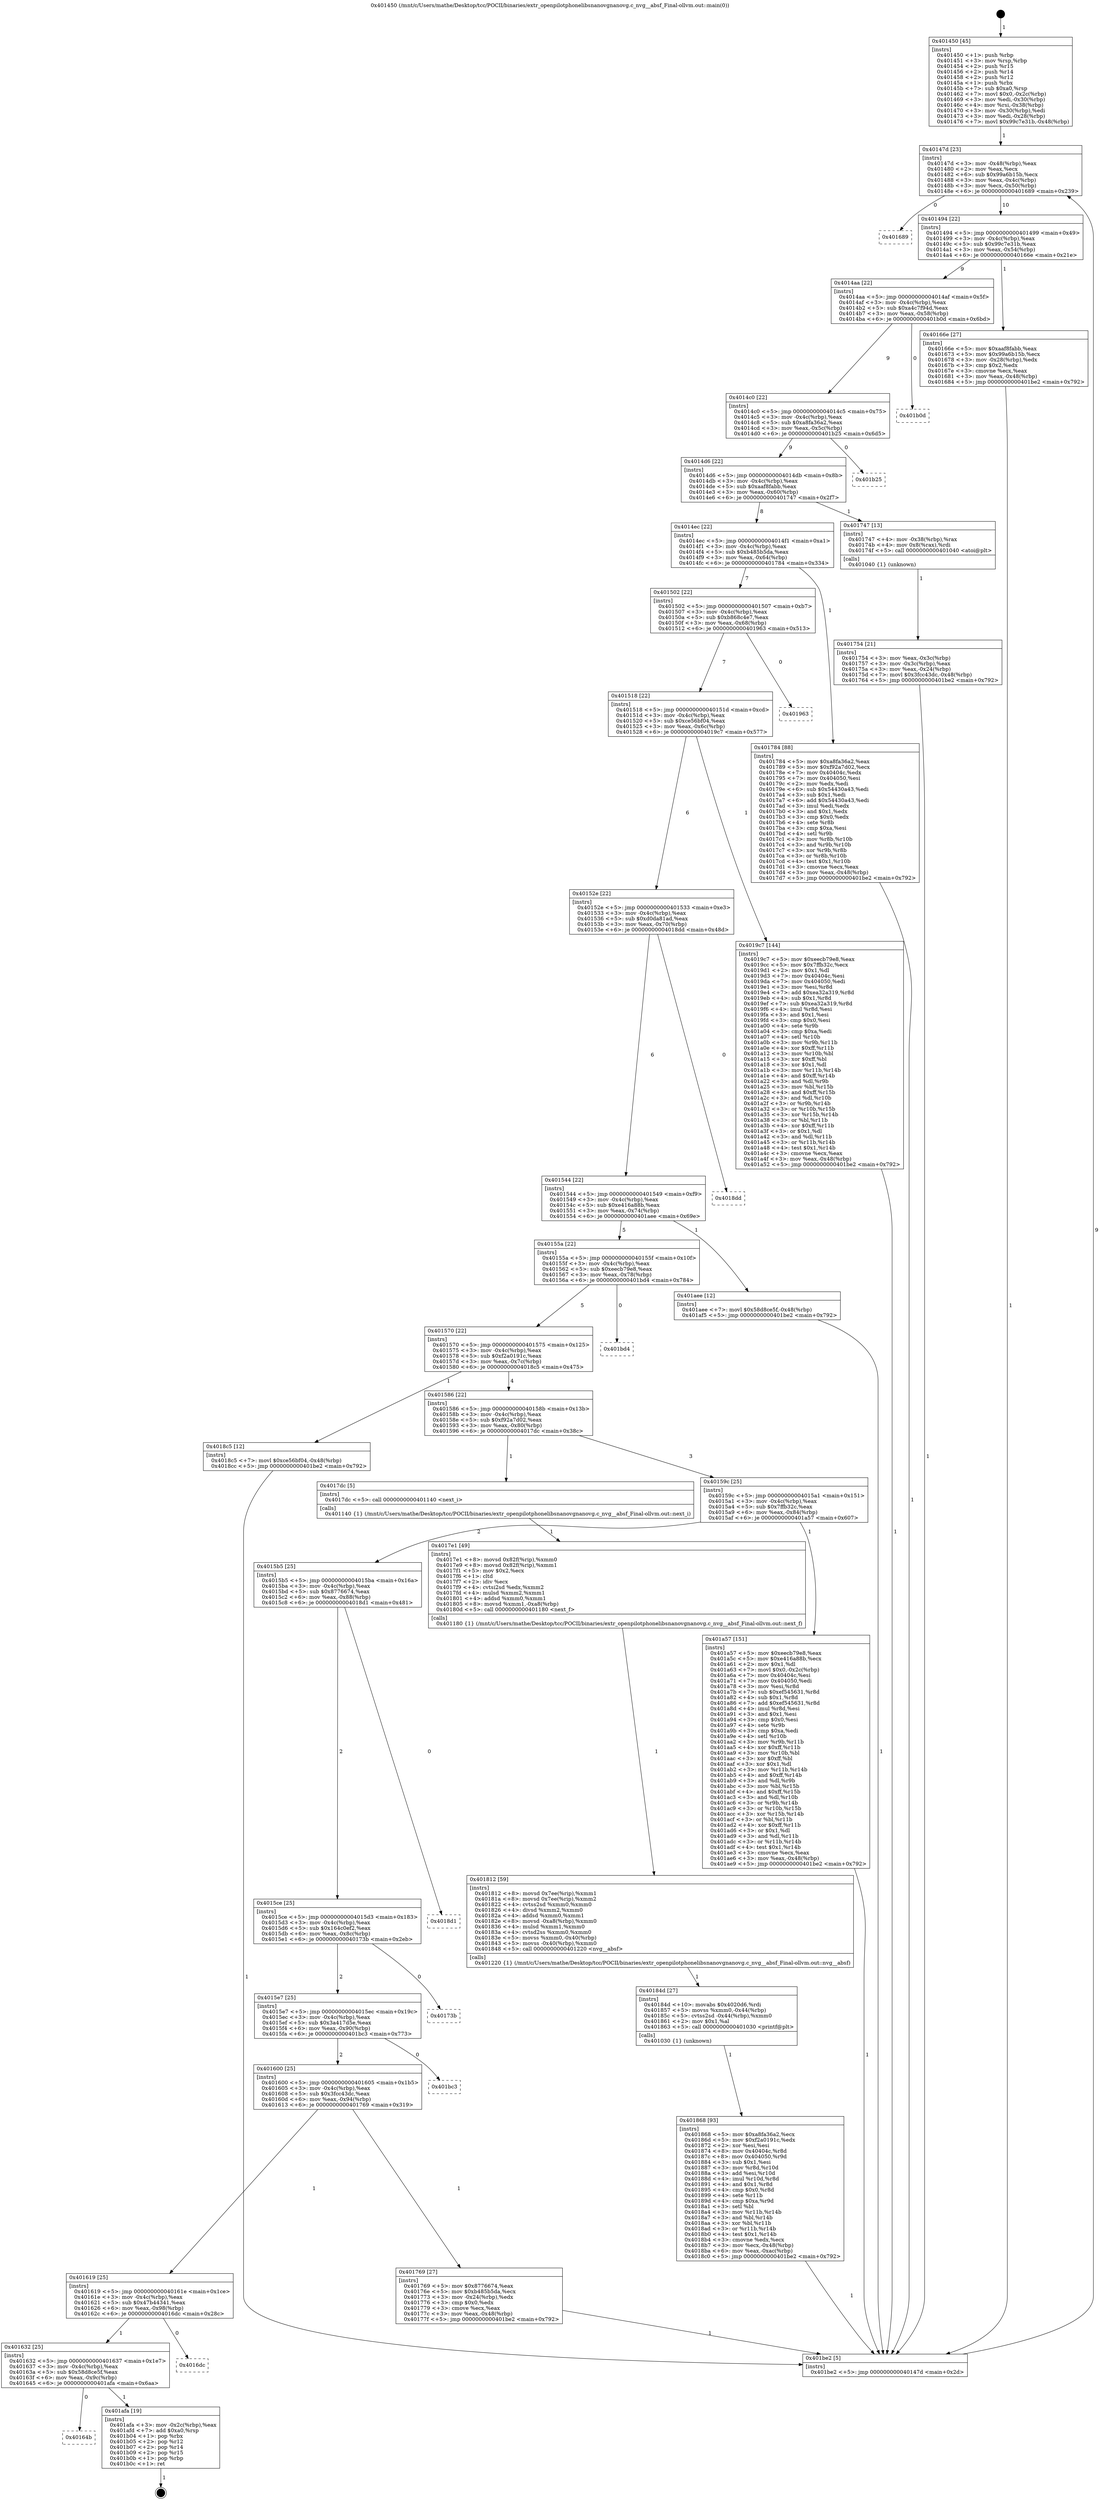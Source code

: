 digraph "0x401450" {
  label = "0x401450 (/mnt/c/Users/mathe/Desktop/tcc/POCII/binaries/extr_openpilotphonelibsnanovgnanovg.c_nvg__absf_Final-ollvm.out::main(0))"
  labelloc = "t"
  node[shape=record]

  Entry [label="",width=0.3,height=0.3,shape=circle,fillcolor=black,style=filled]
  "0x40147d" [label="{
     0x40147d [23]\l
     | [instrs]\l
     &nbsp;&nbsp;0x40147d \<+3\>: mov -0x48(%rbp),%eax\l
     &nbsp;&nbsp;0x401480 \<+2\>: mov %eax,%ecx\l
     &nbsp;&nbsp;0x401482 \<+6\>: sub $0x99a6b15b,%ecx\l
     &nbsp;&nbsp;0x401488 \<+3\>: mov %eax,-0x4c(%rbp)\l
     &nbsp;&nbsp;0x40148b \<+3\>: mov %ecx,-0x50(%rbp)\l
     &nbsp;&nbsp;0x40148e \<+6\>: je 0000000000401689 \<main+0x239\>\l
  }"]
  "0x401689" [label="{
     0x401689\l
  }", style=dashed]
  "0x401494" [label="{
     0x401494 [22]\l
     | [instrs]\l
     &nbsp;&nbsp;0x401494 \<+5\>: jmp 0000000000401499 \<main+0x49\>\l
     &nbsp;&nbsp;0x401499 \<+3\>: mov -0x4c(%rbp),%eax\l
     &nbsp;&nbsp;0x40149c \<+5\>: sub $0x99c7e31b,%eax\l
     &nbsp;&nbsp;0x4014a1 \<+3\>: mov %eax,-0x54(%rbp)\l
     &nbsp;&nbsp;0x4014a4 \<+6\>: je 000000000040166e \<main+0x21e\>\l
  }"]
  Exit [label="",width=0.3,height=0.3,shape=circle,fillcolor=black,style=filled,peripheries=2]
  "0x40166e" [label="{
     0x40166e [27]\l
     | [instrs]\l
     &nbsp;&nbsp;0x40166e \<+5\>: mov $0xaaf8fabb,%eax\l
     &nbsp;&nbsp;0x401673 \<+5\>: mov $0x99a6b15b,%ecx\l
     &nbsp;&nbsp;0x401678 \<+3\>: mov -0x28(%rbp),%edx\l
     &nbsp;&nbsp;0x40167b \<+3\>: cmp $0x2,%edx\l
     &nbsp;&nbsp;0x40167e \<+3\>: cmovne %ecx,%eax\l
     &nbsp;&nbsp;0x401681 \<+3\>: mov %eax,-0x48(%rbp)\l
     &nbsp;&nbsp;0x401684 \<+5\>: jmp 0000000000401be2 \<main+0x792\>\l
  }"]
  "0x4014aa" [label="{
     0x4014aa [22]\l
     | [instrs]\l
     &nbsp;&nbsp;0x4014aa \<+5\>: jmp 00000000004014af \<main+0x5f\>\l
     &nbsp;&nbsp;0x4014af \<+3\>: mov -0x4c(%rbp),%eax\l
     &nbsp;&nbsp;0x4014b2 \<+5\>: sub $0xa4c7f94d,%eax\l
     &nbsp;&nbsp;0x4014b7 \<+3\>: mov %eax,-0x58(%rbp)\l
     &nbsp;&nbsp;0x4014ba \<+6\>: je 0000000000401b0d \<main+0x6bd\>\l
  }"]
  "0x401be2" [label="{
     0x401be2 [5]\l
     | [instrs]\l
     &nbsp;&nbsp;0x401be2 \<+5\>: jmp 000000000040147d \<main+0x2d\>\l
  }"]
  "0x401450" [label="{
     0x401450 [45]\l
     | [instrs]\l
     &nbsp;&nbsp;0x401450 \<+1\>: push %rbp\l
     &nbsp;&nbsp;0x401451 \<+3\>: mov %rsp,%rbp\l
     &nbsp;&nbsp;0x401454 \<+2\>: push %r15\l
     &nbsp;&nbsp;0x401456 \<+2\>: push %r14\l
     &nbsp;&nbsp;0x401458 \<+2\>: push %r12\l
     &nbsp;&nbsp;0x40145a \<+1\>: push %rbx\l
     &nbsp;&nbsp;0x40145b \<+7\>: sub $0xa0,%rsp\l
     &nbsp;&nbsp;0x401462 \<+7\>: movl $0x0,-0x2c(%rbp)\l
     &nbsp;&nbsp;0x401469 \<+3\>: mov %edi,-0x30(%rbp)\l
     &nbsp;&nbsp;0x40146c \<+4\>: mov %rsi,-0x38(%rbp)\l
     &nbsp;&nbsp;0x401470 \<+3\>: mov -0x30(%rbp),%edi\l
     &nbsp;&nbsp;0x401473 \<+3\>: mov %edi,-0x28(%rbp)\l
     &nbsp;&nbsp;0x401476 \<+7\>: movl $0x99c7e31b,-0x48(%rbp)\l
  }"]
  "0x40164b" [label="{
     0x40164b\l
  }", style=dashed]
  "0x401b0d" [label="{
     0x401b0d\l
  }", style=dashed]
  "0x4014c0" [label="{
     0x4014c0 [22]\l
     | [instrs]\l
     &nbsp;&nbsp;0x4014c0 \<+5\>: jmp 00000000004014c5 \<main+0x75\>\l
     &nbsp;&nbsp;0x4014c5 \<+3\>: mov -0x4c(%rbp),%eax\l
     &nbsp;&nbsp;0x4014c8 \<+5\>: sub $0xa8fa36a2,%eax\l
     &nbsp;&nbsp;0x4014cd \<+3\>: mov %eax,-0x5c(%rbp)\l
     &nbsp;&nbsp;0x4014d0 \<+6\>: je 0000000000401b25 \<main+0x6d5\>\l
  }"]
  "0x401afa" [label="{
     0x401afa [19]\l
     | [instrs]\l
     &nbsp;&nbsp;0x401afa \<+3\>: mov -0x2c(%rbp),%eax\l
     &nbsp;&nbsp;0x401afd \<+7\>: add $0xa0,%rsp\l
     &nbsp;&nbsp;0x401b04 \<+1\>: pop %rbx\l
     &nbsp;&nbsp;0x401b05 \<+2\>: pop %r12\l
     &nbsp;&nbsp;0x401b07 \<+2\>: pop %r14\l
     &nbsp;&nbsp;0x401b09 \<+2\>: pop %r15\l
     &nbsp;&nbsp;0x401b0b \<+1\>: pop %rbp\l
     &nbsp;&nbsp;0x401b0c \<+1\>: ret\l
  }"]
  "0x401b25" [label="{
     0x401b25\l
  }", style=dashed]
  "0x4014d6" [label="{
     0x4014d6 [22]\l
     | [instrs]\l
     &nbsp;&nbsp;0x4014d6 \<+5\>: jmp 00000000004014db \<main+0x8b\>\l
     &nbsp;&nbsp;0x4014db \<+3\>: mov -0x4c(%rbp),%eax\l
     &nbsp;&nbsp;0x4014de \<+5\>: sub $0xaaf8fabb,%eax\l
     &nbsp;&nbsp;0x4014e3 \<+3\>: mov %eax,-0x60(%rbp)\l
     &nbsp;&nbsp;0x4014e6 \<+6\>: je 0000000000401747 \<main+0x2f7\>\l
  }"]
  "0x401632" [label="{
     0x401632 [25]\l
     | [instrs]\l
     &nbsp;&nbsp;0x401632 \<+5\>: jmp 0000000000401637 \<main+0x1e7\>\l
     &nbsp;&nbsp;0x401637 \<+3\>: mov -0x4c(%rbp),%eax\l
     &nbsp;&nbsp;0x40163a \<+5\>: sub $0x58d8ce5f,%eax\l
     &nbsp;&nbsp;0x40163f \<+6\>: mov %eax,-0x9c(%rbp)\l
     &nbsp;&nbsp;0x401645 \<+6\>: je 0000000000401afa \<main+0x6aa\>\l
  }"]
  "0x401747" [label="{
     0x401747 [13]\l
     | [instrs]\l
     &nbsp;&nbsp;0x401747 \<+4\>: mov -0x38(%rbp),%rax\l
     &nbsp;&nbsp;0x40174b \<+4\>: mov 0x8(%rax),%rdi\l
     &nbsp;&nbsp;0x40174f \<+5\>: call 0000000000401040 \<atoi@plt\>\l
     | [calls]\l
     &nbsp;&nbsp;0x401040 \{1\} (unknown)\l
  }"]
  "0x4014ec" [label="{
     0x4014ec [22]\l
     | [instrs]\l
     &nbsp;&nbsp;0x4014ec \<+5\>: jmp 00000000004014f1 \<main+0xa1\>\l
     &nbsp;&nbsp;0x4014f1 \<+3\>: mov -0x4c(%rbp),%eax\l
     &nbsp;&nbsp;0x4014f4 \<+5\>: sub $0xb485b5da,%eax\l
     &nbsp;&nbsp;0x4014f9 \<+3\>: mov %eax,-0x64(%rbp)\l
     &nbsp;&nbsp;0x4014fc \<+6\>: je 0000000000401784 \<main+0x334\>\l
  }"]
  "0x401754" [label="{
     0x401754 [21]\l
     | [instrs]\l
     &nbsp;&nbsp;0x401754 \<+3\>: mov %eax,-0x3c(%rbp)\l
     &nbsp;&nbsp;0x401757 \<+3\>: mov -0x3c(%rbp),%eax\l
     &nbsp;&nbsp;0x40175a \<+3\>: mov %eax,-0x24(%rbp)\l
     &nbsp;&nbsp;0x40175d \<+7\>: movl $0x3fcc43dc,-0x48(%rbp)\l
     &nbsp;&nbsp;0x401764 \<+5\>: jmp 0000000000401be2 \<main+0x792\>\l
  }"]
  "0x4016dc" [label="{
     0x4016dc\l
  }", style=dashed]
  "0x401784" [label="{
     0x401784 [88]\l
     | [instrs]\l
     &nbsp;&nbsp;0x401784 \<+5\>: mov $0xa8fa36a2,%eax\l
     &nbsp;&nbsp;0x401789 \<+5\>: mov $0xf92a7d02,%ecx\l
     &nbsp;&nbsp;0x40178e \<+7\>: mov 0x40404c,%edx\l
     &nbsp;&nbsp;0x401795 \<+7\>: mov 0x404050,%esi\l
     &nbsp;&nbsp;0x40179c \<+2\>: mov %edx,%edi\l
     &nbsp;&nbsp;0x40179e \<+6\>: sub $0x54430a43,%edi\l
     &nbsp;&nbsp;0x4017a4 \<+3\>: sub $0x1,%edi\l
     &nbsp;&nbsp;0x4017a7 \<+6\>: add $0x54430a43,%edi\l
     &nbsp;&nbsp;0x4017ad \<+3\>: imul %edi,%edx\l
     &nbsp;&nbsp;0x4017b0 \<+3\>: and $0x1,%edx\l
     &nbsp;&nbsp;0x4017b3 \<+3\>: cmp $0x0,%edx\l
     &nbsp;&nbsp;0x4017b6 \<+4\>: sete %r8b\l
     &nbsp;&nbsp;0x4017ba \<+3\>: cmp $0xa,%esi\l
     &nbsp;&nbsp;0x4017bd \<+4\>: setl %r9b\l
     &nbsp;&nbsp;0x4017c1 \<+3\>: mov %r8b,%r10b\l
     &nbsp;&nbsp;0x4017c4 \<+3\>: and %r9b,%r10b\l
     &nbsp;&nbsp;0x4017c7 \<+3\>: xor %r9b,%r8b\l
     &nbsp;&nbsp;0x4017ca \<+3\>: or %r8b,%r10b\l
     &nbsp;&nbsp;0x4017cd \<+4\>: test $0x1,%r10b\l
     &nbsp;&nbsp;0x4017d1 \<+3\>: cmovne %ecx,%eax\l
     &nbsp;&nbsp;0x4017d4 \<+3\>: mov %eax,-0x48(%rbp)\l
     &nbsp;&nbsp;0x4017d7 \<+5\>: jmp 0000000000401be2 \<main+0x792\>\l
  }"]
  "0x401502" [label="{
     0x401502 [22]\l
     | [instrs]\l
     &nbsp;&nbsp;0x401502 \<+5\>: jmp 0000000000401507 \<main+0xb7\>\l
     &nbsp;&nbsp;0x401507 \<+3\>: mov -0x4c(%rbp),%eax\l
     &nbsp;&nbsp;0x40150a \<+5\>: sub $0xb868c4e7,%eax\l
     &nbsp;&nbsp;0x40150f \<+3\>: mov %eax,-0x68(%rbp)\l
     &nbsp;&nbsp;0x401512 \<+6\>: je 0000000000401963 \<main+0x513\>\l
  }"]
  "0x401868" [label="{
     0x401868 [93]\l
     | [instrs]\l
     &nbsp;&nbsp;0x401868 \<+5\>: mov $0xa8fa36a2,%ecx\l
     &nbsp;&nbsp;0x40186d \<+5\>: mov $0xf2a0191c,%edx\l
     &nbsp;&nbsp;0x401872 \<+2\>: xor %esi,%esi\l
     &nbsp;&nbsp;0x401874 \<+8\>: mov 0x40404c,%r8d\l
     &nbsp;&nbsp;0x40187c \<+8\>: mov 0x404050,%r9d\l
     &nbsp;&nbsp;0x401884 \<+3\>: sub $0x1,%esi\l
     &nbsp;&nbsp;0x401887 \<+3\>: mov %r8d,%r10d\l
     &nbsp;&nbsp;0x40188a \<+3\>: add %esi,%r10d\l
     &nbsp;&nbsp;0x40188d \<+4\>: imul %r10d,%r8d\l
     &nbsp;&nbsp;0x401891 \<+4\>: and $0x1,%r8d\l
     &nbsp;&nbsp;0x401895 \<+4\>: cmp $0x0,%r8d\l
     &nbsp;&nbsp;0x401899 \<+4\>: sete %r11b\l
     &nbsp;&nbsp;0x40189d \<+4\>: cmp $0xa,%r9d\l
     &nbsp;&nbsp;0x4018a1 \<+3\>: setl %bl\l
     &nbsp;&nbsp;0x4018a4 \<+3\>: mov %r11b,%r14b\l
     &nbsp;&nbsp;0x4018a7 \<+3\>: and %bl,%r14b\l
     &nbsp;&nbsp;0x4018aa \<+3\>: xor %bl,%r11b\l
     &nbsp;&nbsp;0x4018ad \<+3\>: or %r11b,%r14b\l
     &nbsp;&nbsp;0x4018b0 \<+4\>: test $0x1,%r14b\l
     &nbsp;&nbsp;0x4018b4 \<+3\>: cmovne %edx,%ecx\l
     &nbsp;&nbsp;0x4018b7 \<+3\>: mov %ecx,-0x48(%rbp)\l
     &nbsp;&nbsp;0x4018ba \<+6\>: mov %eax,-0xac(%rbp)\l
     &nbsp;&nbsp;0x4018c0 \<+5\>: jmp 0000000000401be2 \<main+0x792\>\l
  }"]
  "0x401963" [label="{
     0x401963\l
  }", style=dashed]
  "0x401518" [label="{
     0x401518 [22]\l
     | [instrs]\l
     &nbsp;&nbsp;0x401518 \<+5\>: jmp 000000000040151d \<main+0xcd\>\l
     &nbsp;&nbsp;0x40151d \<+3\>: mov -0x4c(%rbp),%eax\l
     &nbsp;&nbsp;0x401520 \<+5\>: sub $0xce56bf04,%eax\l
     &nbsp;&nbsp;0x401525 \<+3\>: mov %eax,-0x6c(%rbp)\l
     &nbsp;&nbsp;0x401528 \<+6\>: je 00000000004019c7 \<main+0x577\>\l
  }"]
  "0x40184d" [label="{
     0x40184d [27]\l
     | [instrs]\l
     &nbsp;&nbsp;0x40184d \<+10\>: movabs $0x4020d6,%rdi\l
     &nbsp;&nbsp;0x401857 \<+5\>: movss %xmm0,-0x44(%rbp)\l
     &nbsp;&nbsp;0x40185c \<+5\>: cvtss2sd -0x44(%rbp),%xmm0\l
     &nbsp;&nbsp;0x401861 \<+2\>: mov $0x1,%al\l
     &nbsp;&nbsp;0x401863 \<+5\>: call 0000000000401030 \<printf@plt\>\l
     | [calls]\l
     &nbsp;&nbsp;0x401030 \{1\} (unknown)\l
  }"]
  "0x4019c7" [label="{
     0x4019c7 [144]\l
     | [instrs]\l
     &nbsp;&nbsp;0x4019c7 \<+5\>: mov $0xeecb79e8,%eax\l
     &nbsp;&nbsp;0x4019cc \<+5\>: mov $0x7ffb32c,%ecx\l
     &nbsp;&nbsp;0x4019d1 \<+2\>: mov $0x1,%dl\l
     &nbsp;&nbsp;0x4019d3 \<+7\>: mov 0x40404c,%esi\l
     &nbsp;&nbsp;0x4019da \<+7\>: mov 0x404050,%edi\l
     &nbsp;&nbsp;0x4019e1 \<+3\>: mov %esi,%r8d\l
     &nbsp;&nbsp;0x4019e4 \<+7\>: add $0xea32a319,%r8d\l
     &nbsp;&nbsp;0x4019eb \<+4\>: sub $0x1,%r8d\l
     &nbsp;&nbsp;0x4019ef \<+7\>: sub $0xea32a319,%r8d\l
     &nbsp;&nbsp;0x4019f6 \<+4\>: imul %r8d,%esi\l
     &nbsp;&nbsp;0x4019fa \<+3\>: and $0x1,%esi\l
     &nbsp;&nbsp;0x4019fd \<+3\>: cmp $0x0,%esi\l
     &nbsp;&nbsp;0x401a00 \<+4\>: sete %r9b\l
     &nbsp;&nbsp;0x401a04 \<+3\>: cmp $0xa,%edi\l
     &nbsp;&nbsp;0x401a07 \<+4\>: setl %r10b\l
     &nbsp;&nbsp;0x401a0b \<+3\>: mov %r9b,%r11b\l
     &nbsp;&nbsp;0x401a0e \<+4\>: xor $0xff,%r11b\l
     &nbsp;&nbsp;0x401a12 \<+3\>: mov %r10b,%bl\l
     &nbsp;&nbsp;0x401a15 \<+3\>: xor $0xff,%bl\l
     &nbsp;&nbsp;0x401a18 \<+3\>: xor $0x1,%dl\l
     &nbsp;&nbsp;0x401a1b \<+3\>: mov %r11b,%r14b\l
     &nbsp;&nbsp;0x401a1e \<+4\>: and $0xff,%r14b\l
     &nbsp;&nbsp;0x401a22 \<+3\>: and %dl,%r9b\l
     &nbsp;&nbsp;0x401a25 \<+3\>: mov %bl,%r15b\l
     &nbsp;&nbsp;0x401a28 \<+4\>: and $0xff,%r15b\l
     &nbsp;&nbsp;0x401a2c \<+3\>: and %dl,%r10b\l
     &nbsp;&nbsp;0x401a2f \<+3\>: or %r9b,%r14b\l
     &nbsp;&nbsp;0x401a32 \<+3\>: or %r10b,%r15b\l
     &nbsp;&nbsp;0x401a35 \<+3\>: xor %r15b,%r14b\l
     &nbsp;&nbsp;0x401a38 \<+3\>: or %bl,%r11b\l
     &nbsp;&nbsp;0x401a3b \<+4\>: xor $0xff,%r11b\l
     &nbsp;&nbsp;0x401a3f \<+3\>: or $0x1,%dl\l
     &nbsp;&nbsp;0x401a42 \<+3\>: and %dl,%r11b\l
     &nbsp;&nbsp;0x401a45 \<+3\>: or %r11b,%r14b\l
     &nbsp;&nbsp;0x401a48 \<+4\>: test $0x1,%r14b\l
     &nbsp;&nbsp;0x401a4c \<+3\>: cmovne %ecx,%eax\l
     &nbsp;&nbsp;0x401a4f \<+3\>: mov %eax,-0x48(%rbp)\l
     &nbsp;&nbsp;0x401a52 \<+5\>: jmp 0000000000401be2 \<main+0x792\>\l
  }"]
  "0x40152e" [label="{
     0x40152e [22]\l
     | [instrs]\l
     &nbsp;&nbsp;0x40152e \<+5\>: jmp 0000000000401533 \<main+0xe3\>\l
     &nbsp;&nbsp;0x401533 \<+3\>: mov -0x4c(%rbp),%eax\l
     &nbsp;&nbsp;0x401536 \<+5\>: sub $0xd0da81ad,%eax\l
     &nbsp;&nbsp;0x40153b \<+3\>: mov %eax,-0x70(%rbp)\l
     &nbsp;&nbsp;0x40153e \<+6\>: je 00000000004018dd \<main+0x48d\>\l
  }"]
  "0x401812" [label="{
     0x401812 [59]\l
     | [instrs]\l
     &nbsp;&nbsp;0x401812 \<+8\>: movsd 0x7ee(%rip),%xmm1\l
     &nbsp;&nbsp;0x40181a \<+8\>: movsd 0x7ee(%rip),%xmm2\l
     &nbsp;&nbsp;0x401822 \<+4\>: cvtss2sd %xmm0,%xmm0\l
     &nbsp;&nbsp;0x401826 \<+4\>: divsd %xmm2,%xmm0\l
     &nbsp;&nbsp;0x40182a \<+4\>: addsd %xmm0,%xmm1\l
     &nbsp;&nbsp;0x40182e \<+8\>: movsd -0xa8(%rbp),%xmm0\l
     &nbsp;&nbsp;0x401836 \<+4\>: mulsd %xmm1,%xmm0\l
     &nbsp;&nbsp;0x40183a \<+4\>: cvtsd2ss %xmm0,%xmm0\l
     &nbsp;&nbsp;0x40183e \<+5\>: movss %xmm0,-0x40(%rbp)\l
     &nbsp;&nbsp;0x401843 \<+5\>: movss -0x40(%rbp),%xmm0\l
     &nbsp;&nbsp;0x401848 \<+5\>: call 0000000000401220 \<nvg__absf\>\l
     | [calls]\l
     &nbsp;&nbsp;0x401220 \{1\} (/mnt/c/Users/mathe/Desktop/tcc/POCII/binaries/extr_openpilotphonelibsnanovgnanovg.c_nvg__absf_Final-ollvm.out::nvg__absf)\l
  }"]
  "0x4018dd" [label="{
     0x4018dd\l
  }", style=dashed]
  "0x401544" [label="{
     0x401544 [22]\l
     | [instrs]\l
     &nbsp;&nbsp;0x401544 \<+5\>: jmp 0000000000401549 \<main+0xf9\>\l
     &nbsp;&nbsp;0x401549 \<+3\>: mov -0x4c(%rbp),%eax\l
     &nbsp;&nbsp;0x40154c \<+5\>: sub $0xe416a88b,%eax\l
     &nbsp;&nbsp;0x401551 \<+3\>: mov %eax,-0x74(%rbp)\l
     &nbsp;&nbsp;0x401554 \<+6\>: je 0000000000401aee \<main+0x69e\>\l
  }"]
  "0x4017e1" [label="{
     0x4017e1 [49]\l
     | [instrs]\l
     &nbsp;&nbsp;0x4017e1 \<+8\>: movsd 0x82f(%rip),%xmm0\l
     &nbsp;&nbsp;0x4017e9 \<+8\>: movsd 0x82f(%rip),%xmm1\l
     &nbsp;&nbsp;0x4017f1 \<+5\>: mov $0x2,%ecx\l
     &nbsp;&nbsp;0x4017f6 \<+1\>: cltd\l
     &nbsp;&nbsp;0x4017f7 \<+2\>: idiv %ecx\l
     &nbsp;&nbsp;0x4017f9 \<+4\>: cvtsi2sd %edx,%xmm2\l
     &nbsp;&nbsp;0x4017fd \<+4\>: mulsd %xmm2,%xmm1\l
     &nbsp;&nbsp;0x401801 \<+4\>: addsd %xmm0,%xmm1\l
     &nbsp;&nbsp;0x401805 \<+8\>: movsd %xmm1,-0xa8(%rbp)\l
     &nbsp;&nbsp;0x40180d \<+5\>: call 0000000000401180 \<next_f\>\l
     | [calls]\l
     &nbsp;&nbsp;0x401180 \{1\} (/mnt/c/Users/mathe/Desktop/tcc/POCII/binaries/extr_openpilotphonelibsnanovgnanovg.c_nvg__absf_Final-ollvm.out::next_f)\l
  }"]
  "0x401aee" [label="{
     0x401aee [12]\l
     | [instrs]\l
     &nbsp;&nbsp;0x401aee \<+7\>: movl $0x58d8ce5f,-0x48(%rbp)\l
     &nbsp;&nbsp;0x401af5 \<+5\>: jmp 0000000000401be2 \<main+0x792\>\l
  }"]
  "0x40155a" [label="{
     0x40155a [22]\l
     | [instrs]\l
     &nbsp;&nbsp;0x40155a \<+5\>: jmp 000000000040155f \<main+0x10f\>\l
     &nbsp;&nbsp;0x40155f \<+3\>: mov -0x4c(%rbp),%eax\l
     &nbsp;&nbsp;0x401562 \<+5\>: sub $0xeecb79e8,%eax\l
     &nbsp;&nbsp;0x401567 \<+3\>: mov %eax,-0x78(%rbp)\l
     &nbsp;&nbsp;0x40156a \<+6\>: je 0000000000401bd4 \<main+0x784\>\l
  }"]
  "0x401619" [label="{
     0x401619 [25]\l
     | [instrs]\l
     &nbsp;&nbsp;0x401619 \<+5\>: jmp 000000000040161e \<main+0x1ce\>\l
     &nbsp;&nbsp;0x40161e \<+3\>: mov -0x4c(%rbp),%eax\l
     &nbsp;&nbsp;0x401621 \<+5\>: sub $0x47b44341,%eax\l
     &nbsp;&nbsp;0x401626 \<+6\>: mov %eax,-0x98(%rbp)\l
     &nbsp;&nbsp;0x40162c \<+6\>: je 00000000004016dc \<main+0x28c\>\l
  }"]
  "0x401bd4" [label="{
     0x401bd4\l
  }", style=dashed]
  "0x401570" [label="{
     0x401570 [22]\l
     | [instrs]\l
     &nbsp;&nbsp;0x401570 \<+5\>: jmp 0000000000401575 \<main+0x125\>\l
     &nbsp;&nbsp;0x401575 \<+3\>: mov -0x4c(%rbp),%eax\l
     &nbsp;&nbsp;0x401578 \<+5\>: sub $0xf2a0191c,%eax\l
     &nbsp;&nbsp;0x40157d \<+3\>: mov %eax,-0x7c(%rbp)\l
     &nbsp;&nbsp;0x401580 \<+6\>: je 00000000004018c5 \<main+0x475\>\l
  }"]
  "0x401769" [label="{
     0x401769 [27]\l
     | [instrs]\l
     &nbsp;&nbsp;0x401769 \<+5\>: mov $0x8776674,%eax\l
     &nbsp;&nbsp;0x40176e \<+5\>: mov $0xb485b5da,%ecx\l
     &nbsp;&nbsp;0x401773 \<+3\>: mov -0x24(%rbp),%edx\l
     &nbsp;&nbsp;0x401776 \<+3\>: cmp $0x0,%edx\l
     &nbsp;&nbsp;0x401779 \<+3\>: cmove %ecx,%eax\l
     &nbsp;&nbsp;0x40177c \<+3\>: mov %eax,-0x48(%rbp)\l
     &nbsp;&nbsp;0x40177f \<+5\>: jmp 0000000000401be2 \<main+0x792\>\l
  }"]
  "0x4018c5" [label="{
     0x4018c5 [12]\l
     | [instrs]\l
     &nbsp;&nbsp;0x4018c5 \<+7\>: movl $0xce56bf04,-0x48(%rbp)\l
     &nbsp;&nbsp;0x4018cc \<+5\>: jmp 0000000000401be2 \<main+0x792\>\l
  }"]
  "0x401586" [label="{
     0x401586 [22]\l
     | [instrs]\l
     &nbsp;&nbsp;0x401586 \<+5\>: jmp 000000000040158b \<main+0x13b\>\l
     &nbsp;&nbsp;0x40158b \<+3\>: mov -0x4c(%rbp),%eax\l
     &nbsp;&nbsp;0x40158e \<+5\>: sub $0xf92a7d02,%eax\l
     &nbsp;&nbsp;0x401593 \<+3\>: mov %eax,-0x80(%rbp)\l
     &nbsp;&nbsp;0x401596 \<+6\>: je 00000000004017dc \<main+0x38c\>\l
  }"]
  "0x401600" [label="{
     0x401600 [25]\l
     | [instrs]\l
     &nbsp;&nbsp;0x401600 \<+5\>: jmp 0000000000401605 \<main+0x1b5\>\l
     &nbsp;&nbsp;0x401605 \<+3\>: mov -0x4c(%rbp),%eax\l
     &nbsp;&nbsp;0x401608 \<+5\>: sub $0x3fcc43dc,%eax\l
     &nbsp;&nbsp;0x40160d \<+6\>: mov %eax,-0x94(%rbp)\l
     &nbsp;&nbsp;0x401613 \<+6\>: je 0000000000401769 \<main+0x319\>\l
  }"]
  "0x4017dc" [label="{
     0x4017dc [5]\l
     | [instrs]\l
     &nbsp;&nbsp;0x4017dc \<+5\>: call 0000000000401140 \<next_i\>\l
     | [calls]\l
     &nbsp;&nbsp;0x401140 \{1\} (/mnt/c/Users/mathe/Desktop/tcc/POCII/binaries/extr_openpilotphonelibsnanovgnanovg.c_nvg__absf_Final-ollvm.out::next_i)\l
  }"]
  "0x40159c" [label="{
     0x40159c [25]\l
     | [instrs]\l
     &nbsp;&nbsp;0x40159c \<+5\>: jmp 00000000004015a1 \<main+0x151\>\l
     &nbsp;&nbsp;0x4015a1 \<+3\>: mov -0x4c(%rbp),%eax\l
     &nbsp;&nbsp;0x4015a4 \<+5\>: sub $0x7ffb32c,%eax\l
     &nbsp;&nbsp;0x4015a9 \<+6\>: mov %eax,-0x84(%rbp)\l
     &nbsp;&nbsp;0x4015af \<+6\>: je 0000000000401a57 \<main+0x607\>\l
  }"]
  "0x401bc3" [label="{
     0x401bc3\l
  }", style=dashed]
  "0x401a57" [label="{
     0x401a57 [151]\l
     | [instrs]\l
     &nbsp;&nbsp;0x401a57 \<+5\>: mov $0xeecb79e8,%eax\l
     &nbsp;&nbsp;0x401a5c \<+5\>: mov $0xe416a88b,%ecx\l
     &nbsp;&nbsp;0x401a61 \<+2\>: mov $0x1,%dl\l
     &nbsp;&nbsp;0x401a63 \<+7\>: movl $0x0,-0x2c(%rbp)\l
     &nbsp;&nbsp;0x401a6a \<+7\>: mov 0x40404c,%esi\l
     &nbsp;&nbsp;0x401a71 \<+7\>: mov 0x404050,%edi\l
     &nbsp;&nbsp;0x401a78 \<+3\>: mov %esi,%r8d\l
     &nbsp;&nbsp;0x401a7b \<+7\>: sub $0xef545631,%r8d\l
     &nbsp;&nbsp;0x401a82 \<+4\>: sub $0x1,%r8d\l
     &nbsp;&nbsp;0x401a86 \<+7\>: add $0xef545631,%r8d\l
     &nbsp;&nbsp;0x401a8d \<+4\>: imul %r8d,%esi\l
     &nbsp;&nbsp;0x401a91 \<+3\>: and $0x1,%esi\l
     &nbsp;&nbsp;0x401a94 \<+3\>: cmp $0x0,%esi\l
     &nbsp;&nbsp;0x401a97 \<+4\>: sete %r9b\l
     &nbsp;&nbsp;0x401a9b \<+3\>: cmp $0xa,%edi\l
     &nbsp;&nbsp;0x401a9e \<+4\>: setl %r10b\l
     &nbsp;&nbsp;0x401aa2 \<+3\>: mov %r9b,%r11b\l
     &nbsp;&nbsp;0x401aa5 \<+4\>: xor $0xff,%r11b\l
     &nbsp;&nbsp;0x401aa9 \<+3\>: mov %r10b,%bl\l
     &nbsp;&nbsp;0x401aac \<+3\>: xor $0xff,%bl\l
     &nbsp;&nbsp;0x401aaf \<+3\>: xor $0x1,%dl\l
     &nbsp;&nbsp;0x401ab2 \<+3\>: mov %r11b,%r14b\l
     &nbsp;&nbsp;0x401ab5 \<+4\>: and $0xff,%r14b\l
     &nbsp;&nbsp;0x401ab9 \<+3\>: and %dl,%r9b\l
     &nbsp;&nbsp;0x401abc \<+3\>: mov %bl,%r15b\l
     &nbsp;&nbsp;0x401abf \<+4\>: and $0xff,%r15b\l
     &nbsp;&nbsp;0x401ac3 \<+3\>: and %dl,%r10b\l
     &nbsp;&nbsp;0x401ac6 \<+3\>: or %r9b,%r14b\l
     &nbsp;&nbsp;0x401ac9 \<+3\>: or %r10b,%r15b\l
     &nbsp;&nbsp;0x401acc \<+3\>: xor %r15b,%r14b\l
     &nbsp;&nbsp;0x401acf \<+3\>: or %bl,%r11b\l
     &nbsp;&nbsp;0x401ad2 \<+4\>: xor $0xff,%r11b\l
     &nbsp;&nbsp;0x401ad6 \<+3\>: or $0x1,%dl\l
     &nbsp;&nbsp;0x401ad9 \<+3\>: and %dl,%r11b\l
     &nbsp;&nbsp;0x401adc \<+3\>: or %r11b,%r14b\l
     &nbsp;&nbsp;0x401adf \<+4\>: test $0x1,%r14b\l
     &nbsp;&nbsp;0x401ae3 \<+3\>: cmovne %ecx,%eax\l
     &nbsp;&nbsp;0x401ae6 \<+3\>: mov %eax,-0x48(%rbp)\l
     &nbsp;&nbsp;0x401ae9 \<+5\>: jmp 0000000000401be2 \<main+0x792\>\l
  }"]
  "0x4015b5" [label="{
     0x4015b5 [25]\l
     | [instrs]\l
     &nbsp;&nbsp;0x4015b5 \<+5\>: jmp 00000000004015ba \<main+0x16a\>\l
     &nbsp;&nbsp;0x4015ba \<+3\>: mov -0x4c(%rbp),%eax\l
     &nbsp;&nbsp;0x4015bd \<+5\>: sub $0x8776674,%eax\l
     &nbsp;&nbsp;0x4015c2 \<+6\>: mov %eax,-0x88(%rbp)\l
     &nbsp;&nbsp;0x4015c8 \<+6\>: je 00000000004018d1 \<main+0x481\>\l
  }"]
  "0x4015e7" [label="{
     0x4015e7 [25]\l
     | [instrs]\l
     &nbsp;&nbsp;0x4015e7 \<+5\>: jmp 00000000004015ec \<main+0x19c\>\l
     &nbsp;&nbsp;0x4015ec \<+3\>: mov -0x4c(%rbp),%eax\l
     &nbsp;&nbsp;0x4015ef \<+5\>: sub $0x3a417d5e,%eax\l
     &nbsp;&nbsp;0x4015f4 \<+6\>: mov %eax,-0x90(%rbp)\l
     &nbsp;&nbsp;0x4015fa \<+6\>: je 0000000000401bc3 \<main+0x773\>\l
  }"]
  "0x4018d1" [label="{
     0x4018d1\l
  }", style=dashed]
  "0x4015ce" [label="{
     0x4015ce [25]\l
     | [instrs]\l
     &nbsp;&nbsp;0x4015ce \<+5\>: jmp 00000000004015d3 \<main+0x183\>\l
     &nbsp;&nbsp;0x4015d3 \<+3\>: mov -0x4c(%rbp),%eax\l
     &nbsp;&nbsp;0x4015d6 \<+5\>: sub $0x164c0ef2,%eax\l
     &nbsp;&nbsp;0x4015db \<+6\>: mov %eax,-0x8c(%rbp)\l
     &nbsp;&nbsp;0x4015e1 \<+6\>: je 000000000040173b \<main+0x2eb\>\l
  }"]
  "0x40173b" [label="{
     0x40173b\l
  }", style=dashed]
  Entry -> "0x401450" [label=" 1"]
  "0x40147d" -> "0x401689" [label=" 0"]
  "0x40147d" -> "0x401494" [label=" 10"]
  "0x401afa" -> Exit [label=" 1"]
  "0x401494" -> "0x40166e" [label=" 1"]
  "0x401494" -> "0x4014aa" [label=" 9"]
  "0x40166e" -> "0x401be2" [label=" 1"]
  "0x401450" -> "0x40147d" [label=" 1"]
  "0x401be2" -> "0x40147d" [label=" 9"]
  "0x401632" -> "0x40164b" [label=" 0"]
  "0x4014aa" -> "0x401b0d" [label=" 0"]
  "0x4014aa" -> "0x4014c0" [label=" 9"]
  "0x401632" -> "0x401afa" [label=" 1"]
  "0x4014c0" -> "0x401b25" [label=" 0"]
  "0x4014c0" -> "0x4014d6" [label=" 9"]
  "0x401619" -> "0x401632" [label=" 1"]
  "0x4014d6" -> "0x401747" [label=" 1"]
  "0x4014d6" -> "0x4014ec" [label=" 8"]
  "0x401747" -> "0x401754" [label=" 1"]
  "0x401754" -> "0x401be2" [label=" 1"]
  "0x401619" -> "0x4016dc" [label=" 0"]
  "0x4014ec" -> "0x401784" [label=" 1"]
  "0x4014ec" -> "0x401502" [label=" 7"]
  "0x401aee" -> "0x401be2" [label=" 1"]
  "0x401502" -> "0x401963" [label=" 0"]
  "0x401502" -> "0x401518" [label=" 7"]
  "0x401a57" -> "0x401be2" [label=" 1"]
  "0x401518" -> "0x4019c7" [label=" 1"]
  "0x401518" -> "0x40152e" [label=" 6"]
  "0x4019c7" -> "0x401be2" [label=" 1"]
  "0x40152e" -> "0x4018dd" [label=" 0"]
  "0x40152e" -> "0x401544" [label=" 6"]
  "0x4018c5" -> "0x401be2" [label=" 1"]
  "0x401544" -> "0x401aee" [label=" 1"]
  "0x401544" -> "0x40155a" [label=" 5"]
  "0x401868" -> "0x401be2" [label=" 1"]
  "0x40155a" -> "0x401bd4" [label=" 0"]
  "0x40155a" -> "0x401570" [label=" 5"]
  "0x40184d" -> "0x401868" [label=" 1"]
  "0x401570" -> "0x4018c5" [label=" 1"]
  "0x401570" -> "0x401586" [label=" 4"]
  "0x401812" -> "0x40184d" [label=" 1"]
  "0x401586" -> "0x4017dc" [label=" 1"]
  "0x401586" -> "0x40159c" [label=" 3"]
  "0x4017dc" -> "0x4017e1" [label=" 1"]
  "0x40159c" -> "0x401a57" [label=" 1"]
  "0x40159c" -> "0x4015b5" [label=" 2"]
  "0x401784" -> "0x401be2" [label=" 1"]
  "0x4015b5" -> "0x4018d1" [label=" 0"]
  "0x4015b5" -> "0x4015ce" [label=" 2"]
  "0x401600" -> "0x401619" [label=" 1"]
  "0x4015ce" -> "0x40173b" [label=" 0"]
  "0x4015ce" -> "0x4015e7" [label=" 2"]
  "0x401769" -> "0x401be2" [label=" 1"]
  "0x4015e7" -> "0x401bc3" [label=" 0"]
  "0x4015e7" -> "0x401600" [label=" 2"]
  "0x4017e1" -> "0x401812" [label=" 1"]
  "0x401600" -> "0x401769" [label=" 1"]
}
